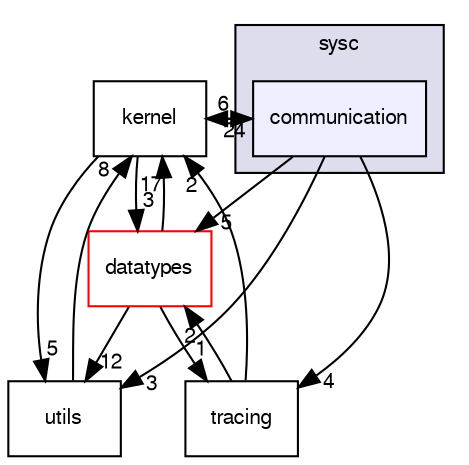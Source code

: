 digraph "sysc/communication" {
  compound=true
  node [ fontsize="10", fontname="FreeSans"];
  edge [ labelfontsize="10", labelfontname="FreeSans"];
  subgraph clusterdir_b3fe251d03f02f270a00ddc1eaee8ac2 {
    graph [ bgcolor="#ddddee", pencolor="black", label="sysc" fontname="FreeSans", fontsize="10", URL="dir_b3fe251d03f02f270a00ddc1eaee8ac2.html"]
  dir_1f5acf9294170349f6e9bfe447c29bee [shape=box, label="communication", style="filled", fillcolor="#eeeeff", pencolor="black", URL="dir_1f5acf9294170349f6e9bfe447c29bee.html"];
  }
  dir_b4b56023568c35e5a49172d00a6c7a39 [shape=box label="kernel" URL="dir_b4b56023568c35e5a49172d00a6c7a39.html"];
  dir_abe2d21ecb619c40140cdc0b9ea59ef5 [shape=box label="utils" URL="dir_abe2d21ecb619c40140cdc0b9ea59ef5.html"];
  dir_5e69c086e82be690ab2b0365646e74e7 [shape=box label="datatypes" fillcolor="white" style="filled" color="red" URL="dir_5e69c086e82be690ab2b0365646e74e7.html"];
  dir_4eddbcb30e9a369379b31e2b2e8cd530 [shape=box label="tracing" URL="dir_4eddbcb30e9a369379b31e2b2e8cd530.html"];
  dir_b4b56023568c35e5a49172d00a6c7a39->dir_1f5acf9294170349f6e9bfe447c29bee [headlabel="6", labeldistance=1.5 headhref="dir_000007_000001.html"];
  dir_b4b56023568c35e5a49172d00a6c7a39->dir_abe2d21ecb619c40140cdc0b9ea59ef5 [headlabel="5", labeldistance=1.5 headhref="dir_000007_000009.html"];
  dir_b4b56023568c35e5a49172d00a6c7a39->dir_5e69c086e82be690ab2b0365646e74e7 [headlabel="3", labeldistance=1.5 headhref="dir_000007_000002.html"];
  dir_1f5acf9294170349f6e9bfe447c29bee->dir_b4b56023568c35e5a49172d00a6c7a39 [headlabel="24", labeldistance=1.5 headhref="dir_000001_000007.html"];
  dir_1f5acf9294170349f6e9bfe447c29bee->dir_abe2d21ecb619c40140cdc0b9ea59ef5 [headlabel="3", labeldistance=1.5 headhref="dir_000001_000009.html"];
  dir_1f5acf9294170349f6e9bfe447c29bee->dir_5e69c086e82be690ab2b0365646e74e7 [headlabel="5", labeldistance=1.5 headhref="dir_000001_000002.html"];
  dir_1f5acf9294170349f6e9bfe447c29bee->dir_4eddbcb30e9a369379b31e2b2e8cd530 [headlabel="4", labeldistance=1.5 headhref="dir_000001_000008.html"];
  dir_abe2d21ecb619c40140cdc0b9ea59ef5->dir_b4b56023568c35e5a49172d00a6c7a39 [headlabel="8", labeldistance=1.5 headhref="dir_000009_000007.html"];
  dir_5e69c086e82be690ab2b0365646e74e7->dir_b4b56023568c35e5a49172d00a6c7a39 [headlabel="17", labeldistance=1.5 headhref="dir_000002_000007.html"];
  dir_5e69c086e82be690ab2b0365646e74e7->dir_abe2d21ecb619c40140cdc0b9ea59ef5 [headlabel="12", labeldistance=1.5 headhref="dir_000002_000009.html"];
  dir_5e69c086e82be690ab2b0365646e74e7->dir_4eddbcb30e9a369379b31e2b2e8cd530 [headlabel="1", labeldistance=1.5 headhref="dir_000002_000008.html"];
  dir_4eddbcb30e9a369379b31e2b2e8cd530->dir_b4b56023568c35e5a49172d00a6c7a39 [headlabel="2", labeldistance=1.5 headhref="dir_000008_000007.html"];
  dir_4eddbcb30e9a369379b31e2b2e8cd530->dir_5e69c086e82be690ab2b0365646e74e7 [headlabel="2", labeldistance=1.5 headhref="dir_000008_000002.html"];
}
